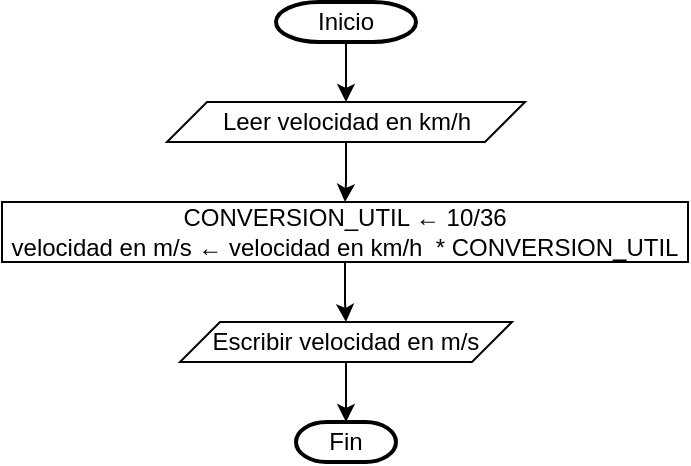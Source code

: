 <mxfile version="15.8.1" type="github">
  <diagram id="BAuUYoOMHXLKNPeOOfKu" name="Page-1">
    <mxGraphModel dx="820" dy="512" grid="1" gridSize="10" guides="1" tooltips="1" connect="1" arrows="1" fold="1" page="1" pageScale="1" pageWidth="827" pageHeight="1169" math="0" shadow="0">
      <root>
        <mxCell id="0" />
        <mxCell id="1" parent="0" />
        <mxCell id="1M_vzLFzlQBksu3q5slZ-6" value="" style="edgeStyle=orthogonalEdgeStyle;rounded=0;orthogonalLoop=1;jettySize=auto;html=1;" parent="1" source="1M_vzLFzlQBksu3q5slZ-1" target="1M_vzLFzlQBksu3q5slZ-2" edge="1">
          <mxGeometry relative="1" as="geometry" />
        </mxCell>
        <mxCell id="1M_vzLFzlQBksu3q5slZ-1" value="Inicio" style="strokeWidth=2;html=1;shape=mxgraph.flowchart.terminator;whiteSpace=wrap;" parent="1" vertex="1">
          <mxGeometry x="380" y="40" width="70" height="20" as="geometry" />
        </mxCell>
        <mxCell id="1M_vzLFzlQBksu3q5slZ-10" value="" style="edgeStyle=orthogonalEdgeStyle;rounded=0;orthogonalLoop=1;jettySize=auto;html=1;" parent="1" source="1M_vzLFzlQBksu3q5slZ-2" target="1M_vzLFzlQBksu3q5slZ-3" edge="1">
          <mxGeometry relative="1" as="geometry" />
        </mxCell>
        <mxCell id="1M_vzLFzlQBksu3q5slZ-2" value="Leer velocidad en km/h" style="shape=parallelogram;perimeter=parallelogramPerimeter;whiteSpace=wrap;html=1;fixedSize=1;" parent="1" vertex="1">
          <mxGeometry x="325.5" y="90" width="179" height="20" as="geometry" />
        </mxCell>
        <mxCell id="PbHgibIxO1IgvhFqwW9n-2" value="" style="edgeStyle=orthogonalEdgeStyle;rounded=0;orthogonalLoop=1;jettySize=auto;html=1;" parent="1" source="1M_vzLFzlQBksu3q5slZ-3" target="1M_vzLFzlQBksu3q5slZ-4" edge="1">
          <mxGeometry relative="1" as="geometry" />
        </mxCell>
        <mxCell id="1M_vzLFzlQBksu3q5slZ-3" value="CONVERSION_UTIL ← 10/36&lt;br&gt;velocidad en m/s ← velocidad en km/h&amp;nbsp; * CONVERSION_UTIL" style="rounded=0;whiteSpace=wrap;html=1;" parent="1" vertex="1">
          <mxGeometry x="243" y="140" width="343" height="30" as="geometry" />
        </mxCell>
        <mxCell id="PbHgibIxO1IgvhFqwW9n-4" value="" style="edgeStyle=orthogonalEdgeStyle;rounded=0;orthogonalLoop=1;jettySize=auto;html=1;" parent="1" source="1M_vzLFzlQBksu3q5slZ-4" target="1M_vzLFzlQBksu3q5slZ-5" edge="1">
          <mxGeometry relative="1" as="geometry" />
        </mxCell>
        <mxCell id="1M_vzLFzlQBksu3q5slZ-4" value="Escribir velocidad en m/s" style="shape=parallelogram;perimeter=parallelogramPerimeter;whiteSpace=wrap;html=1;fixedSize=1;" parent="1" vertex="1">
          <mxGeometry x="332" y="200" width="166" height="20" as="geometry" />
        </mxCell>
        <mxCell id="1M_vzLFzlQBksu3q5slZ-5" value="Fin" style="strokeWidth=2;html=1;shape=mxgraph.flowchart.terminator;whiteSpace=wrap;" parent="1" vertex="1">
          <mxGeometry x="390" y="250" width="50" height="20" as="geometry" />
        </mxCell>
      </root>
    </mxGraphModel>
  </diagram>
</mxfile>
